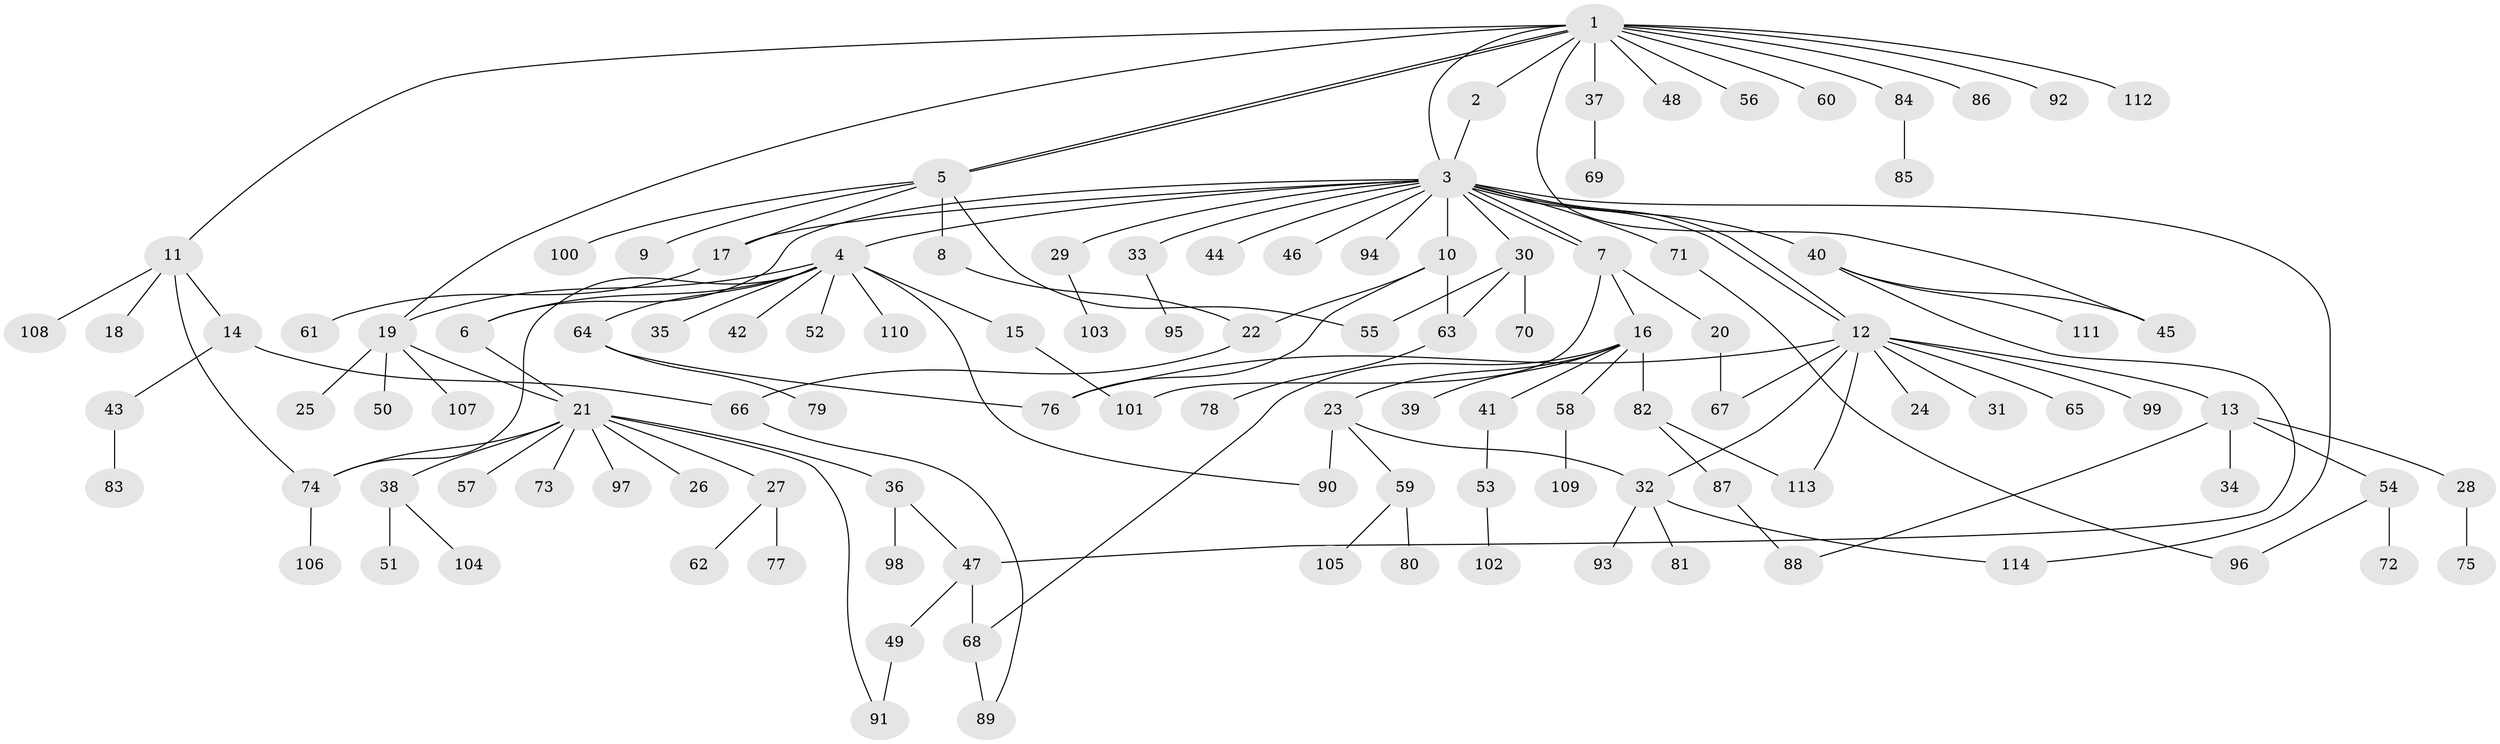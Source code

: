 // coarse degree distribution, {14: 0.011494252873563218, 2: 0.1839080459770115, 19: 0.011494252873563218, 15: 0.011494252873563218, 8: 0.011494252873563218, 3: 0.05747126436781609, 5: 0.034482758620689655, 1: 0.5402298850574713, 4: 0.10344827586206896, 10: 0.011494252873563218, 7: 0.011494252873563218, 12: 0.011494252873563218}
// Generated by graph-tools (version 1.1) at 2025/41/03/06/25 10:41:45]
// undirected, 114 vertices, 142 edges
graph export_dot {
graph [start="1"]
  node [color=gray90,style=filled];
  1;
  2;
  3;
  4;
  5;
  6;
  7;
  8;
  9;
  10;
  11;
  12;
  13;
  14;
  15;
  16;
  17;
  18;
  19;
  20;
  21;
  22;
  23;
  24;
  25;
  26;
  27;
  28;
  29;
  30;
  31;
  32;
  33;
  34;
  35;
  36;
  37;
  38;
  39;
  40;
  41;
  42;
  43;
  44;
  45;
  46;
  47;
  48;
  49;
  50;
  51;
  52;
  53;
  54;
  55;
  56;
  57;
  58;
  59;
  60;
  61;
  62;
  63;
  64;
  65;
  66;
  67;
  68;
  69;
  70;
  71;
  72;
  73;
  74;
  75;
  76;
  77;
  78;
  79;
  80;
  81;
  82;
  83;
  84;
  85;
  86;
  87;
  88;
  89;
  90;
  91;
  92;
  93;
  94;
  95;
  96;
  97;
  98;
  99;
  100;
  101;
  102;
  103;
  104;
  105;
  106;
  107;
  108;
  109;
  110;
  111;
  112;
  113;
  114;
  1 -- 2;
  1 -- 3;
  1 -- 5;
  1 -- 5;
  1 -- 11;
  1 -- 19;
  1 -- 37;
  1 -- 45;
  1 -- 48;
  1 -- 56;
  1 -- 60;
  1 -- 84;
  1 -- 86;
  1 -- 92;
  1 -- 112;
  2 -- 3;
  3 -- 4;
  3 -- 6;
  3 -- 7;
  3 -- 7;
  3 -- 10;
  3 -- 12;
  3 -- 12;
  3 -- 17;
  3 -- 29;
  3 -- 30;
  3 -- 33;
  3 -- 40;
  3 -- 44;
  3 -- 46;
  3 -- 71;
  3 -- 94;
  3 -- 114;
  4 -- 6;
  4 -- 15;
  4 -- 19;
  4 -- 35;
  4 -- 42;
  4 -- 52;
  4 -- 64;
  4 -- 74;
  4 -- 90;
  4 -- 110;
  5 -- 8;
  5 -- 9;
  5 -- 17;
  5 -- 55;
  5 -- 100;
  6 -- 21;
  7 -- 16;
  7 -- 20;
  7 -- 101;
  8 -- 22;
  10 -- 22;
  10 -- 63;
  10 -- 76;
  11 -- 14;
  11 -- 18;
  11 -- 74;
  11 -- 108;
  12 -- 13;
  12 -- 24;
  12 -- 31;
  12 -- 32;
  12 -- 65;
  12 -- 67;
  12 -- 76;
  12 -- 99;
  12 -- 113;
  13 -- 28;
  13 -- 34;
  13 -- 54;
  13 -- 88;
  14 -- 43;
  14 -- 66;
  15 -- 101;
  16 -- 23;
  16 -- 39;
  16 -- 41;
  16 -- 58;
  16 -- 68;
  16 -- 82;
  17 -- 61;
  19 -- 21;
  19 -- 25;
  19 -- 50;
  19 -- 107;
  20 -- 67;
  21 -- 26;
  21 -- 27;
  21 -- 36;
  21 -- 38;
  21 -- 57;
  21 -- 73;
  21 -- 74;
  21 -- 91;
  21 -- 97;
  22 -- 66;
  23 -- 32;
  23 -- 59;
  23 -- 90;
  27 -- 62;
  27 -- 77;
  28 -- 75;
  29 -- 103;
  30 -- 55;
  30 -- 63;
  30 -- 70;
  32 -- 81;
  32 -- 93;
  32 -- 114;
  33 -- 95;
  36 -- 47;
  36 -- 98;
  37 -- 69;
  38 -- 51;
  38 -- 104;
  40 -- 45;
  40 -- 47;
  40 -- 111;
  41 -- 53;
  43 -- 83;
  47 -- 49;
  47 -- 68;
  49 -- 91;
  53 -- 102;
  54 -- 72;
  54 -- 96;
  58 -- 109;
  59 -- 80;
  59 -- 105;
  63 -- 78;
  64 -- 76;
  64 -- 79;
  66 -- 89;
  68 -- 89;
  71 -- 96;
  74 -- 106;
  82 -- 87;
  82 -- 113;
  84 -- 85;
  87 -- 88;
}
